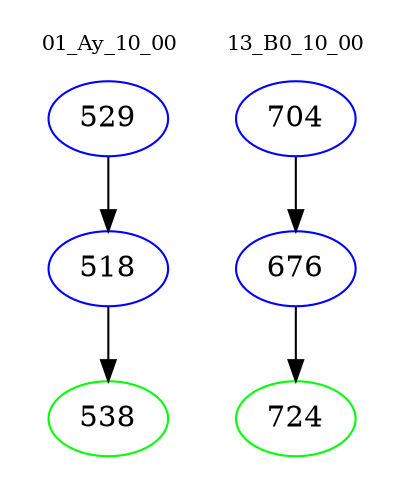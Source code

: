 digraph{
subgraph cluster_0 {
color = white
label = "01_Ay_10_00";
fontsize=10;
T0_529 [label="529", color="blue"]
T0_529 -> T0_518 [color="black"]
T0_518 [label="518", color="blue"]
T0_518 -> T0_538 [color="black"]
T0_538 [label="538", color="green"]
}
subgraph cluster_1 {
color = white
label = "13_B0_10_00";
fontsize=10;
T1_704 [label="704", color="blue"]
T1_704 -> T1_676 [color="black"]
T1_676 [label="676", color="blue"]
T1_676 -> T1_724 [color="black"]
T1_724 [label="724", color="green"]
}
}

